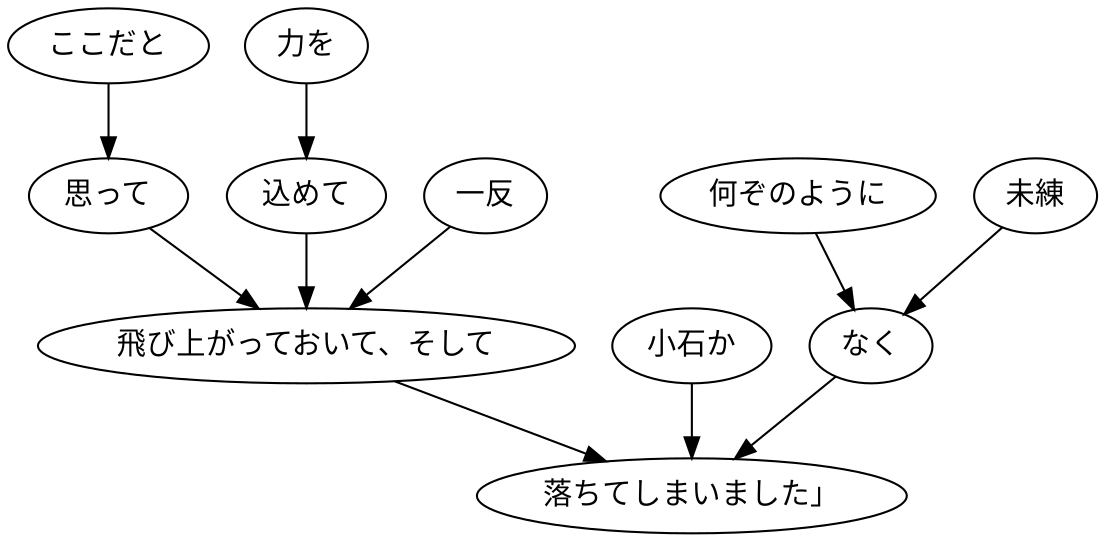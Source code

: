 digraph graph1138 {
	node0 [label="ここだと"];
	node1 [label="思って"];
	node2 [label="力を"];
	node3 [label="込めて"];
	node4 [label="一反"];
	node5 [label="飛び上がっておいて、そして"];
	node6 [label="小石か"];
	node7 [label="何ぞのように"];
	node8 [label="未練"];
	node9 [label="なく"];
	node10 [label="落ちてしまいました」"];
	node0 -> node1;
	node1 -> node5;
	node2 -> node3;
	node3 -> node5;
	node4 -> node5;
	node5 -> node10;
	node6 -> node10;
	node7 -> node9;
	node8 -> node9;
	node9 -> node10;
}
